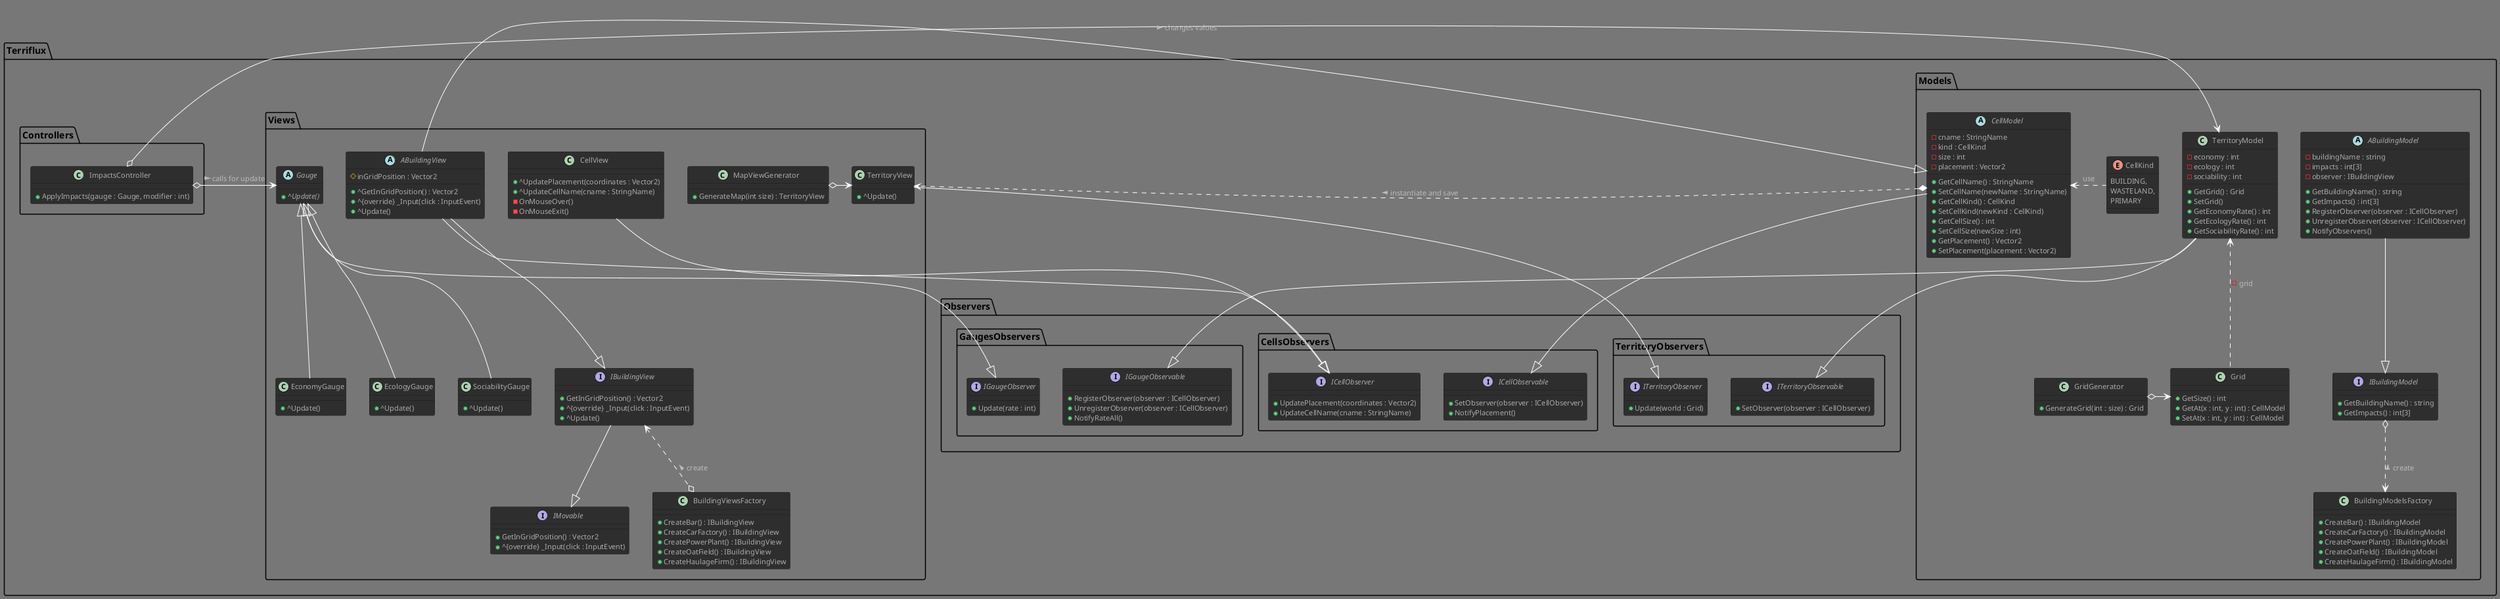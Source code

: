 @startuml
!theme reddress-darkgreen

package Terriflux {
    package Observers{
        package CellsObservers{
            interface ICellObserver {
                + UpdatePlacement(coordinates : Vector2)
                + UpdateCellName(cname : StringName)
            }
            interface ICellObservable{
                + SetObserver(observer : ICellObserver)
                + NotifyPlacement()
            }
        }
        package GaugesObservers{
            interface IGaugeObserver{
                + Update(rate : int)
            }
            interface IGaugeObservable{ /' observes the 3 gauges '/
                + RegisterObserver(observer : ICellObserver)
                + UnregisterObserver(observer : ICellObserver)
                + NotifyRateAll()
            }
        }
        package TerritoryObservers{
            interface ITerritoryObserver{
                + Update(world : Grid)
            }
            interface ITerritoryObservable{
                + SetObserver(observer : ICellObserver)
            }
        }
    }
    package Models {
        class Grid{
            + GetSize() : int
            + GetAt(x : int, y : int) : CellModel
            + SetAt(x : int, y : int) : CellModel
        }
        class TerritoryModel { /' A grid, a collection of CellModel '/
            /' Grid '/
            + GetGrid() : Grid
            + SetGrid()
            /' Rates '/
            - economy : int
            - ecology : int
            - sociability : int
            + GetEconomyRate() : int
            + GetEcologyRate() : int
            + GetSociabilityRate() : int
        }
        abstract ABuildingModel{
            - buildingName : string
            - impacts : int[3]
            - observer : IBuildingView /' just one for each instance! '/
            + GetBuildingName() : string
            + GetImpacts() : int[3]
            + RegisterObserver(observer : ICellObserver)
            + UnregisterObserver(observer : ICellObserver)
            + NotifyObservers()
            /' + SomeMethodThatUpdatesData() : void {\n // Mettre à jour les données du modèle\n// Puis notifier les observateurs\nNotifyObservers()\n}
            impacts = {\n +-sociability,\n +-ecology,\n +-economy\n} " '/
        }
        interface IBuildingModel{
            + GetBuildingName() : string
            + GetImpacts() : int[3]
        }
        class GridGenerator {
            + GenerateGrid(int : size) : Grid
        }
        enum CellKind{
            BUILDING,
            WASTELAND, /' free cell '/
            PRIMARY /' nothing, basic '/
        }
        abstract CellModel {
            - cname : StringName
            - kind : CellKind
            - size : int
            - placement : Vector2
            + GetCellName() : StringName
            + SetCellName(newName : StringName)
            + GetCellKind() : CellKind
            + SetCellKind(newKind : CellKind)
            + GetCellSize() : int
            + SetCellSize(newSize : int)
            + GetPlacement() : Vector2
            + SetPlacement(placement : Vector2)
        }
        class BuildingModelsFactory{
            /' Some examples '/
            + CreateBar() : IBuildingModel
            + CreateCarFactory() : IBuildingModel
            + CreatePowerPlant() : IBuildingModel
            + CreateOatField() : IBuildingModel
            + CreateHaulageFirm() : IBuildingModel
        }
    }
    package Views {
        interface IBuildingView {
            + GetInGridPosition() : Vector2
            + ^{override} _Input(click : InputEvent)
            + ^Update()
        }
        abstract ABuildingView {
            # inGridPosition : Vector2
            + ^GetInGridPosition() : Vector2
            + ^{override} _Input(click : InputEvent)
            + ^Update()
        }
        class BuildingViewsFactory{
            /' Some examples '/
            + CreateBar() : IBuildingView
            + CreateCarFactory() : IBuildingView
            + CreatePowerPlant() : IBuildingView
            + CreateOatField() : IBuildingView
            + CreateHaulageFirm() : IBuildingView
        }
        class MapViewGenerator {
            + GenerateMap(int size) : TerritoryView
        }
        abstract Gauge {
            + ^{abstract} Update()
        }
        class EconomyGauge {
            + ^Update()
        }
        class EcologyGauge {
            + ^Update()
        }
        class SociabilityGauge {
            + ^Update()
        }
        class TerritoryView { /'The map, the grid'/
            + ^Update()
        }
        interface IMovable{
            + GetInGridPosition() : Vector2 /' Coordinates for grid '/
            + ^{override} _Input(click : InputEvent)
        }
        class CellView{
            + ^UpdatePlacement(coordinates : Vector2)
            + ^UpdateCellName(cname : StringName)
            - OnMouseOver()
            - OnMouseExit()
        }
    }
    package Controllers {
        class ImpactsController{
            + ApplyImpacts(gauge : Gauge, modifier : int)
        }
    }
}
/' LINKS '/
Gauge <|-DOWN- EconomyGauge
Gauge <|-DOWN- EcologyGauge
Gauge <|-DOWN- SociabilityGauge
MapViewGenerator o-> TerritoryView
ABuildingView --|> CellModel
Gauge --|> IGaugeObserver
TerritoryView --|> ITerritoryObserver
ImpactsController o-> TerritoryModel : > changes values
ImpactsController o-> Gauge : > calls for update
IBuildingView <..o BuildingViewsFactory : < create
IBuildingView --|> IMovable
ABuildingView --|> IBuildingView
ABuildingView --|> ICellObserver
CellModel *..> TerritoryView : > instantiate and save
IBuildingModel o..> BuildingModelsFactory : < create
GridGenerator o-> Grid
CellView --|> ICellObserver
CellModel --|> ICellObservable
CellModel <. CellKind : use
ABuildingModel --|> IBuildingModel
TerritoryModel --|> IGaugeObservable
TerritoryModel --|> ITerritoryObservable

/' Attributs '/
TerritoryModel <.. Grid : - grid


/' Some examples
ABuildingModel <|-- PowerPlantModel
ABuildingModel <|-- OatFieldModel
ABuildingModel <|-- HaulageFirmModel '/
/' Some examples
ABuildingView <|-- PowerPlantView
ABuildingView <|-- OatFieldView
ABuildingView <|-- HaulageFirmView '/
@enduml
